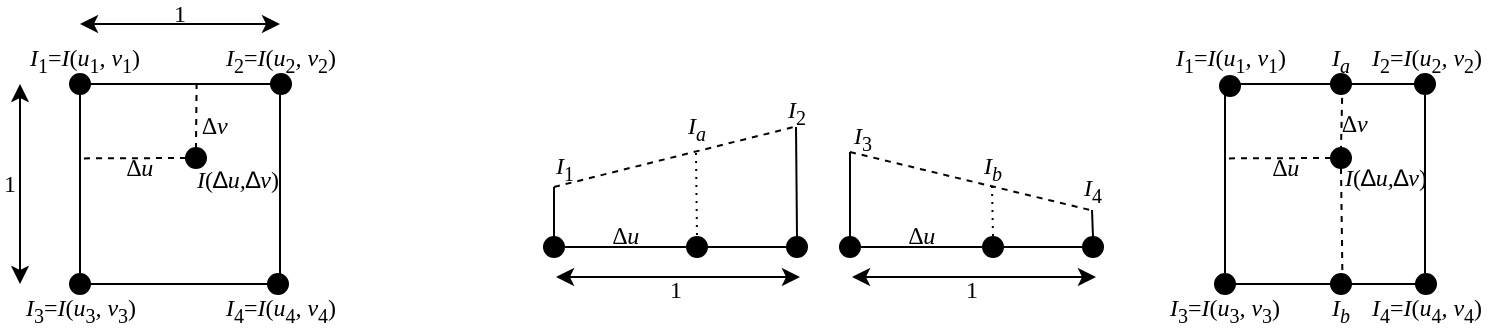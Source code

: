 <mxfile version="23.1.5" type="device">
  <diagram name="Pagina-1" id="2E39NDmfMYuv_2c8OxZy">
    <mxGraphModel dx="819" dy="478" grid="1" gridSize="10" guides="1" tooltips="1" connect="1" arrows="1" fold="1" page="1" pageScale="1" pageWidth="827" pageHeight="1169" math="0" shadow="0">
      <root>
        <mxCell id="0" />
        <mxCell id="1" parent="0" />
        <mxCell id="YHuVpkroIluG6QRTz7fR-1" value="" style="rounded=0;whiteSpace=wrap;html=1;fillColor=none;" vertex="1" parent="1">
          <mxGeometry x="712.5" y="400" width="100" height="100" as="geometry" />
        </mxCell>
        <mxCell id="YHuVpkroIluG6QRTz7fR-2" value="" style="ellipse;whiteSpace=wrap;html=1;aspect=fixed;fillColor=#000000;" vertex="1" parent="1">
          <mxGeometry x="710" y="396" width="10" height="10" as="geometry" />
        </mxCell>
        <mxCell id="YHuVpkroIluG6QRTz7fR-3" value="" style="ellipse;whiteSpace=wrap;html=1;aspect=fixed;fillColor=#000000;" vertex="1" parent="1">
          <mxGeometry x="707.5" y="495" width="10" height="10" as="geometry" />
        </mxCell>
        <mxCell id="YHuVpkroIluG6QRTz7fR-4" value="" style="ellipse;whiteSpace=wrap;html=1;aspect=fixed;fillColor=#000000;" vertex="1" parent="1">
          <mxGeometry x="807.5" y="395" width="10" height="10" as="geometry" />
        </mxCell>
        <mxCell id="YHuVpkroIluG6QRTz7fR-5" value="" style="ellipse;whiteSpace=wrap;html=1;aspect=fixed;fillColor=#000000;" vertex="1" parent="1">
          <mxGeometry x="808" y="495" width="10" height="10" as="geometry" />
        </mxCell>
        <mxCell id="YHuVpkroIluG6QRTz7fR-7" value="" style="endArrow=none;dashed=1;html=1;rounded=0;entryX=0.5;entryY=0;entryDx=0;entryDy=0;exitX=0.583;exitY=-0.005;exitDx=0;exitDy=0;exitPerimeter=0;" edge="1" parent="1" source="YHuVpkroIluG6QRTz7fR-46" target="YHuVpkroIluG6QRTz7fR-6">
          <mxGeometry width="50" height="50" relative="1" as="geometry">
            <mxPoint x="765" y="450" as="sourcePoint" />
            <mxPoint x="815" y="400" as="targetPoint" />
          </mxGeometry>
        </mxCell>
        <mxCell id="YHuVpkroIluG6QRTz7fR-8" value="" style="endArrow=none;dashed=1;html=1;rounded=0;entryX=-0.007;entryY=0.372;entryDx=0;entryDy=0;exitX=0;exitY=0.5;exitDx=0;exitDy=0;entryPerimeter=0;" edge="1" parent="1" source="YHuVpkroIluG6QRTz7fR-6" target="YHuVpkroIluG6QRTz7fR-1">
          <mxGeometry width="50" height="50" relative="1" as="geometry">
            <mxPoint x="795" y="410" as="sourcePoint" />
            <mxPoint x="795" y="436" as="targetPoint" />
          </mxGeometry>
        </mxCell>
        <mxCell id="YHuVpkroIluG6QRTz7fR-9" value="&lt;font face=&quot;Computer modern&quot;&gt;∆&lt;i&gt;v&lt;/i&gt;&lt;/font&gt;" style="text;html=1;align=center;verticalAlign=middle;whiteSpace=wrap;rounded=0;" vertex="1" parent="1">
          <mxGeometry x="770" y="400" width="15" height="40" as="geometry" />
        </mxCell>
        <mxCell id="YHuVpkroIluG6QRTz7fR-10" value="&lt;font face=&quot;Computer modern&quot;&gt;∆&lt;i&gt;u&lt;/i&gt;&lt;/font&gt;" style="text;html=1;align=center;verticalAlign=middle;whiteSpace=wrap;rounded=0;" vertex="1" parent="1">
          <mxGeometry x="712.5" y="437" width="60" height="9" as="geometry" />
        </mxCell>
        <mxCell id="YHuVpkroIluG6QRTz7fR-11" value="&lt;font face=&quot;Computer modern&quot;&gt;&lt;i&gt;I&lt;/i&gt;&lt;sub style=&quot;&quot;&gt;1&lt;/sub&gt;=&lt;i&gt;I&lt;/i&gt;(&lt;i&gt;u&lt;/i&gt;&lt;sub style=&quot;&quot;&gt;1&lt;/sub&gt;&lt;i&gt;, v&lt;/i&gt;&lt;sub style=&quot;&quot;&gt;1&lt;/sub&gt;)&lt;/font&gt;" style="text;html=1;align=center;verticalAlign=middle;whiteSpace=wrap;rounded=0;" vertex="1" parent="1">
          <mxGeometry x="682.5" y="380" width="65" height="15" as="geometry" />
        </mxCell>
        <mxCell id="YHuVpkroIluG6QRTz7fR-12" value="&lt;font face=&quot;Computer modern&quot;&gt;&lt;i&gt;I&lt;/i&gt;&lt;sub style=&quot;&quot;&gt;2&lt;/sub&gt;=&lt;i&gt;I&lt;/i&gt;(&lt;i&gt;u&lt;/i&gt;&lt;sub style=&quot;&quot;&gt;2&lt;/sub&gt;&lt;i&gt;, v&lt;/i&gt;&lt;sub style=&quot;&quot;&gt;2&lt;/sub&gt;)&lt;/font&gt;" style="text;html=1;align=center;verticalAlign=middle;whiteSpace=wrap;rounded=0;" vertex="1" parent="1">
          <mxGeometry x="780.5" y="380" width="65" height="15" as="geometry" />
        </mxCell>
        <mxCell id="YHuVpkroIluG6QRTz7fR-13" value="&lt;font face=&quot;Computer modern&quot;&gt;&lt;i&gt;I&lt;/i&gt;&lt;sub style=&quot;&quot;&gt;4&lt;/sub&gt;=&lt;i&gt;I&lt;/i&gt;(&lt;i&gt;u&lt;/i&gt;&lt;sub style=&quot;&quot;&gt;4&lt;/sub&gt;&lt;i&gt;, v&lt;/i&gt;&lt;sub style=&quot;&quot;&gt;4&lt;/sub&gt;)&lt;/font&gt;" style="text;html=1;align=center;verticalAlign=middle;whiteSpace=wrap;rounded=0;" vertex="1" parent="1">
          <mxGeometry x="780.5" y="505" width="65" height="15" as="geometry" />
        </mxCell>
        <mxCell id="YHuVpkroIluG6QRTz7fR-14" value="&lt;font face=&quot;Computer modern&quot;&gt;&lt;i&gt;I&lt;/i&gt;&lt;sub style=&quot;&quot;&gt;3&lt;/sub&gt;=&lt;i&gt;I&lt;/i&gt;(&lt;i&gt;u&lt;/i&gt;&lt;sub style=&quot;&quot;&gt;3&lt;/sub&gt;&lt;i&gt;, v&lt;/i&gt;&lt;sub style=&quot;&quot;&gt;3&lt;/sub&gt;)&lt;/font&gt;" style="text;html=1;align=center;verticalAlign=middle;whiteSpace=wrap;rounded=0;" vertex="1" parent="1">
          <mxGeometry x="680" y="505" width="65" height="15" as="geometry" />
        </mxCell>
        <mxCell id="YHuVpkroIluG6QRTz7fR-16" value="&lt;font face=&quot;Computer modern&quot;&gt;&lt;i&gt;I&lt;/i&gt;(&lt;/font&gt;∆&lt;font face=&quot;Computer modern&quot;&gt;&lt;i&gt;u&lt;/i&gt;&lt;i&gt;,&lt;/i&gt;&lt;/font&gt;∆&lt;font face=&quot;Computer modern&quot;&gt;&lt;i&gt;v&lt;/i&gt;)&lt;/font&gt;" style="text;html=1;align=center;verticalAlign=middle;whiteSpace=wrap;rounded=0;" vertex="1" parent="1">
          <mxGeometry x="767.5" y="439" width="50" height="15" as="geometry" />
        </mxCell>
        <mxCell id="YHuVpkroIluG6QRTz7fR-18" value="" style="endArrow=none;dashed=1;html=1;rounded=0;exitX=0.5;exitY=1;exitDx=0;exitDy=0;entryX=0.583;entryY=1.004;entryDx=0;entryDy=0;entryPerimeter=0;" edge="1" parent="1" source="YHuVpkroIluG6QRTz7fR-44" target="YHuVpkroIluG6QRTz7fR-1">
          <mxGeometry width="50" height="50" relative="1" as="geometry">
            <mxPoint x="785" y="470" as="sourcePoint" />
            <mxPoint x="745" y="510" as="targetPoint" />
          </mxGeometry>
        </mxCell>
        <mxCell id="YHuVpkroIluG6QRTz7fR-6" value="" style="ellipse;whiteSpace=wrap;html=1;aspect=fixed;fillColor=#000000;" vertex="1" parent="1">
          <mxGeometry x="765.5" y="432" width="10" height="10" as="geometry" />
        </mxCell>
        <mxCell id="YHuVpkroIluG6QRTz7fR-20" value="" style="rounded=0;whiteSpace=wrap;html=1;fillColor=none;" vertex="1" parent="1">
          <mxGeometry x="140" y="400" width="100" height="100" as="geometry" />
        </mxCell>
        <mxCell id="YHuVpkroIluG6QRTz7fR-21" value="" style="ellipse;whiteSpace=wrap;html=1;aspect=fixed;fillColor=#000000;" vertex="1" parent="1">
          <mxGeometry x="135" y="395" width="10" height="10" as="geometry" />
        </mxCell>
        <mxCell id="YHuVpkroIluG6QRTz7fR-22" value="" style="ellipse;whiteSpace=wrap;html=1;aspect=fixed;fillColor=#000000;" vertex="1" parent="1">
          <mxGeometry x="135" y="495" width="10" height="10" as="geometry" />
        </mxCell>
        <mxCell id="YHuVpkroIluG6QRTz7fR-23" value="" style="ellipse;whiteSpace=wrap;html=1;aspect=fixed;fillColor=#000000;" vertex="1" parent="1">
          <mxGeometry x="235.5" y="395" width="10" height="10" as="geometry" />
        </mxCell>
        <mxCell id="YHuVpkroIluG6QRTz7fR-24" value="" style="ellipse;whiteSpace=wrap;html=1;aspect=fixed;fillColor=#000000;" vertex="1" parent="1">
          <mxGeometry x="234" y="495" width="10" height="10" as="geometry" />
        </mxCell>
        <mxCell id="YHuVpkroIluG6QRTz7fR-25" value="" style="endArrow=none;dashed=1;html=1;rounded=0;entryX=0.5;entryY=0;entryDx=0;entryDy=0;exitX=0.583;exitY=-0.005;exitDx=0;exitDy=0;exitPerimeter=0;" edge="1" parent="1" source="YHuVpkroIluG6QRTz7fR-20" target="YHuVpkroIluG6QRTz7fR-35">
          <mxGeometry width="50" height="50" relative="1" as="geometry">
            <mxPoint x="192.5" y="450" as="sourcePoint" />
            <mxPoint x="242.5" y="400" as="targetPoint" />
          </mxGeometry>
        </mxCell>
        <mxCell id="YHuVpkroIluG6QRTz7fR-26" value="" style="endArrow=none;dashed=1;html=1;rounded=0;entryX=-0.007;entryY=0.372;entryDx=0;entryDy=0;exitX=0;exitY=0.5;exitDx=0;exitDy=0;entryPerimeter=0;" edge="1" parent="1" source="YHuVpkroIluG6QRTz7fR-35" target="YHuVpkroIluG6QRTz7fR-20">
          <mxGeometry width="50" height="50" relative="1" as="geometry">
            <mxPoint x="222.5" y="410" as="sourcePoint" />
            <mxPoint x="222.5" y="436" as="targetPoint" />
          </mxGeometry>
        </mxCell>
        <mxCell id="YHuVpkroIluG6QRTz7fR-27" value="&lt;font face=&quot;Computer modern&quot;&gt;∆&lt;i&gt;v&lt;/i&gt;&lt;/font&gt;" style="text;html=1;align=center;verticalAlign=middle;whiteSpace=wrap;rounded=0;" vertex="1" parent="1">
          <mxGeometry x="200" y="401" width="15" height="39" as="geometry" />
        </mxCell>
        <mxCell id="YHuVpkroIluG6QRTz7fR-28" value="&lt;font face=&quot;Computer modern&quot;&gt;∆&lt;i&gt;u&lt;/i&gt;&lt;/font&gt;" style="text;html=1;align=center;verticalAlign=middle;whiteSpace=wrap;rounded=0;" vertex="1" parent="1">
          <mxGeometry x="140" y="437" width="60" height="9" as="geometry" />
        </mxCell>
        <mxCell id="YHuVpkroIluG6QRTz7fR-29" value="&lt;font face=&quot;Computer modern&quot;&gt;&lt;i&gt;I&lt;/i&gt;&lt;sub style=&quot;&quot;&gt;1&lt;/sub&gt;=&lt;i&gt;I&lt;/i&gt;(&lt;i&gt;u&lt;/i&gt;&lt;sub style=&quot;&quot;&gt;1&lt;/sub&gt;&lt;i&gt;, v&lt;/i&gt;&lt;sub style=&quot;&quot;&gt;1&lt;/sub&gt;)&lt;/font&gt;" style="text;html=1;align=center;verticalAlign=middle;whiteSpace=wrap;rounded=0;" vertex="1" parent="1">
          <mxGeometry x="110" y="380" width="65" height="15" as="geometry" />
        </mxCell>
        <mxCell id="YHuVpkroIluG6QRTz7fR-30" value="&lt;font face=&quot;Computer modern&quot;&gt;&lt;i&gt;I&lt;/i&gt;&lt;sub style=&quot;&quot;&gt;2&lt;/sub&gt;=&lt;i&gt;I&lt;/i&gt;(&lt;i&gt;u&lt;/i&gt;&lt;sub style=&quot;&quot;&gt;2&lt;/sub&gt;&lt;i&gt;, v&lt;/i&gt;&lt;sub style=&quot;&quot;&gt;2&lt;/sub&gt;)&lt;/font&gt;" style="text;html=1;align=center;verticalAlign=middle;whiteSpace=wrap;rounded=0;" vertex="1" parent="1">
          <mxGeometry x="208" y="380" width="65" height="15" as="geometry" />
        </mxCell>
        <mxCell id="YHuVpkroIluG6QRTz7fR-31" value="&lt;font face=&quot;Computer modern&quot;&gt;&lt;i&gt;I&lt;/i&gt;&lt;sub style=&quot;&quot;&gt;4&lt;/sub&gt;=&lt;i&gt;I&lt;/i&gt;(&lt;i&gt;u&lt;/i&gt;&lt;sub style=&quot;&quot;&gt;4&lt;/sub&gt;&lt;i&gt;, v&lt;/i&gt;&lt;sub style=&quot;&quot;&gt;4&lt;/sub&gt;)&lt;/font&gt;" style="text;html=1;align=center;verticalAlign=middle;whiteSpace=wrap;rounded=0;" vertex="1" parent="1">
          <mxGeometry x="208" y="505" width="65" height="15" as="geometry" />
        </mxCell>
        <mxCell id="YHuVpkroIluG6QRTz7fR-32" value="&lt;font face=&quot;Computer modern&quot;&gt;&lt;i&gt;I&lt;/i&gt;&lt;sub style=&quot;&quot;&gt;3&lt;/sub&gt;=&lt;i&gt;I&lt;/i&gt;(&lt;i&gt;u&lt;/i&gt;&lt;sub style=&quot;&quot;&gt;3&lt;/sub&gt;&lt;i&gt;, v&lt;/i&gt;&lt;sub style=&quot;&quot;&gt;3&lt;/sub&gt;)&lt;/font&gt;" style="text;html=1;align=center;verticalAlign=middle;whiteSpace=wrap;rounded=0;" vertex="1" parent="1">
          <mxGeometry x="107.5" y="505" width="65" height="15" as="geometry" />
        </mxCell>
        <mxCell id="YHuVpkroIluG6QRTz7fR-33" value="&lt;font face=&quot;Computer modern&quot;&gt;&lt;i&gt;I&lt;/i&gt;(&lt;/font&gt;∆&lt;font face=&quot;Computer modern&quot;&gt;&lt;i&gt;u&lt;/i&gt;&lt;i&gt;,&lt;/i&gt;&lt;/font&gt;∆&lt;font face=&quot;Computer modern&quot;&gt;&lt;i&gt;v&lt;/i&gt;)&lt;/font&gt;" style="text;html=1;align=center;verticalAlign=middle;whiteSpace=wrap;rounded=0;" vertex="1" parent="1">
          <mxGeometry x="194" y="440" width="50" height="15" as="geometry" />
        </mxCell>
        <mxCell id="YHuVpkroIluG6QRTz7fR-35" value="" style="ellipse;whiteSpace=wrap;html=1;aspect=fixed;fillColor=#000000;" vertex="1" parent="1">
          <mxGeometry x="193" y="432" width="10" height="10" as="geometry" />
        </mxCell>
        <mxCell id="YHuVpkroIluG6QRTz7fR-37" value="&lt;font face=&quot;Computer modern&quot;&gt;&lt;i&gt;I&lt;/i&gt;&lt;sub style=&quot;&quot;&gt;&lt;i&gt;b&lt;/i&gt;&lt;/sub&gt;&lt;/font&gt;" style="text;html=1;align=center;verticalAlign=middle;whiteSpace=wrap;rounded=0;" vertex="1" parent="1">
          <mxGeometry x="738" y="505" width="65" height="15" as="geometry" />
        </mxCell>
        <mxCell id="YHuVpkroIluG6QRTz7fR-38" value="&lt;font face=&quot;Computer modern&quot;&gt;&lt;i&gt;I&lt;/i&gt;&lt;sub style=&quot;&quot;&gt;&lt;i&gt;a&lt;/i&gt;&lt;/sub&gt;&lt;/font&gt;" style="text;html=1;align=center;verticalAlign=middle;whiteSpace=wrap;rounded=0;" vertex="1" parent="1">
          <mxGeometry x="738" y="380" width="65" height="15" as="geometry" />
        </mxCell>
        <mxCell id="YHuVpkroIluG6QRTz7fR-39" value="" style="endArrow=classic;startArrow=classic;html=1;rounded=0;entryX=1;entryY=1;entryDx=0;entryDy=0;" edge="1" parent="1" target="YHuVpkroIluG6QRTz7fR-41">
          <mxGeometry width="50" height="50" relative="1" as="geometry">
            <mxPoint x="140" y="370" as="sourcePoint" />
            <mxPoint x="260" y="370" as="targetPoint" />
          </mxGeometry>
        </mxCell>
        <mxCell id="YHuVpkroIluG6QRTz7fR-41" value="&lt;font face=&quot;Computer modern&quot;&gt;1&lt;/font&gt;" style="text;html=1;align=center;verticalAlign=middle;whiteSpace=wrap;rounded=0;" vertex="1" parent="1">
          <mxGeometry x="140" y="360" width="100" height="10" as="geometry" />
        </mxCell>
        <mxCell id="YHuVpkroIluG6QRTz7fR-42" value="" style="endArrow=classic;startArrow=classic;html=1;rounded=0;exitX=1;exitY=1;exitDx=0;exitDy=0;" edge="1" parent="1" source="YHuVpkroIluG6QRTz7fR-43">
          <mxGeometry width="50" height="50" relative="1" as="geometry">
            <mxPoint x="110" y="520" as="sourcePoint" />
            <mxPoint x="110" y="400" as="targetPoint" />
          </mxGeometry>
        </mxCell>
        <mxCell id="YHuVpkroIluG6QRTz7fR-43" value="&lt;font face=&quot;Computer modern&quot;&gt;1&lt;/font&gt;" style="text;html=1;align=center;verticalAlign=middle;whiteSpace=wrap;rounded=0;" vertex="1" parent="1">
          <mxGeometry x="100" y="400" width="10" height="100" as="geometry" />
        </mxCell>
        <mxCell id="YHuVpkroIluG6QRTz7fR-45" value="" style="endArrow=none;dashed=1;html=1;rounded=0;exitX=0.5;exitY=1;exitDx=0;exitDy=0;entryX=0.583;entryY=1.004;entryDx=0;entryDy=0;entryPerimeter=0;" edge="1" parent="1" source="YHuVpkroIluG6QRTz7fR-6" target="YHuVpkroIluG6QRTz7fR-44">
          <mxGeometry width="50" height="50" relative="1" as="geometry">
            <mxPoint x="785" y="450" as="sourcePoint" />
            <mxPoint x="785" y="520" as="targetPoint" />
          </mxGeometry>
        </mxCell>
        <mxCell id="YHuVpkroIluG6QRTz7fR-44" value="" style="ellipse;whiteSpace=wrap;html=1;aspect=fixed;fillColor=#000000;" vertex="1" parent="1">
          <mxGeometry x="765.5" y="495" width="10" height="10" as="geometry" />
        </mxCell>
        <mxCell id="YHuVpkroIluG6QRTz7fR-47" value="" style="ellipse;whiteSpace=wrap;html=1;aspect=fixed;fillColor=#000000;" vertex="1" parent="1">
          <mxGeometry x="372" y="476.5" width="10" height="10" as="geometry" />
        </mxCell>
        <mxCell id="YHuVpkroIluG6QRTz7fR-48" value="" style="ellipse;whiteSpace=wrap;html=1;aspect=fixed;fillColor=#000000;" vertex="1" parent="1">
          <mxGeometry x="493.5" y="476.5" width="10" height="10" as="geometry" />
        </mxCell>
        <mxCell id="YHuVpkroIluG6QRTz7fR-49" value="&lt;font face=&quot;Computer modern&quot;&gt;&lt;i&gt;I&lt;/i&gt;&lt;sub style=&quot;&quot;&gt;1&lt;/sub&gt;&lt;/font&gt;" style="text;html=1;align=center;verticalAlign=middle;whiteSpace=wrap;rounded=0;" vertex="1" parent="1">
          <mxGeometry x="350" y="434" width="65" height="15" as="geometry" />
        </mxCell>
        <mxCell id="YHuVpkroIluG6QRTz7fR-50" value="&lt;font face=&quot;Computer modern&quot;&gt;&lt;i&gt;I&lt;/i&gt;&lt;sub style=&quot;&quot;&gt;2&lt;/sub&gt;&lt;/font&gt;" style="text;html=1;align=center;verticalAlign=middle;whiteSpace=wrap;rounded=0;" vertex="1" parent="1">
          <mxGeometry x="478" y="406" width="41" height="15" as="geometry" />
        </mxCell>
        <mxCell id="YHuVpkroIluG6QRTz7fR-51" value="&lt;font face=&quot;Computer modern&quot;&gt;&lt;i&gt;I&lt;/i&gt;&lt;sub style=&quot;&quot;&gt;&lt;i&gt;a&lt;/i&gt;&lt;/sub&gt;&lt;/font&gt;" style="text;html=1;align=center;verticalAlign=middle;whiteSpace=wrap;rounded=0;" vertex="1" parent="1">
          <mxGeometry x="416" y="414.5" width="65" height="15" as="geometry" />
        </mxCell>
        <mxCell id="YHuVpkroIluG6QRTz7fR-52" value="" style="ellipse;whiteSpace=wrap;html=1;aspect=fixed;fillColor=#000000;" vertex="1" parent="1">
          <mxGeometry x="443.5" y="476.5" width="10" height="10" as="geometry" />
        </mxCell>
        <mxCell id="YHuVpkroIluG6QRTz7fR-53" value="" style="endArrow=none;html=1;rounded=0;entryX=0;entryY=0.5;entryDx=0;entryDy=0;" edge="1" parent="1" source="YHuVpkroIluG6QRTz7fR-47" target="YHuVpkroIluG6QRTz7fR-48">
          <mxGeometry width="50" height="50" relative="1" as="geometry">
            <mxPoint x="307" y="461.5" as="sourcePoint" />
            <mxPoint x="357" y="411.5" as="targetPoint" />
          </mxGeometry>
        </mxCell>
        <mxCell id="YHuVpkroIluG6QRTz7fR-54" value="" style="endArrow=none;html=1;rounded=0;exitX=0.5;exitY=0;exitDx=0;exitDy=0;" edge="1" parent="1" source="YHuVpkroIluG6QRTz7fR-47">
          <mxGeometry width="50" height="50" relative="1" as="geometry">
            <mxPoint x="378" y="482.5" as="sourcePoint" />
            <mxPoint x="377" y="451.5" as="targetPoint" />
          </mxGeometry>
        </mxCell>
        <mxCell id="YHuVpkroIluG6QRTz7fR-55" value="" style="endArrow=none;html=1;rounded=0;exitX=0.5;exitY=0;exitDx=0;exitDy=0;" edge="1" parent="1" source="YHuVpkroIluG6QRTz7fR-48">
          <mxGeometry width="50" height="50" relative="1" as="geometry">
            <mxPoint x="417" y="461.5" as="sourcePoint" />
            <mxPoint x="498" y="421.5" as="targetPoint" />
          </mxGeometry>
        </mxCell>
        <mxCell id="YHuVpkroIluG6QRTz7fR-56" value="" style="endArrow=none;dashed=1;html=1;rounded=0;" edge="1" parent="1">
          <mxGeometry width="50" height="50" relative="1" as="geometry">
            <mxPoint x="377" y="451.5" as="sourcePoint" />
            <mxPoint x="497" y="421.5" as="targetPoint" />
          </mxGeometry>
        </mxCell>
        <mxCell id="YHuVpkroIluG6QRTz7fR-57" value="" style="endArrow=none;dashed=1;html=1;dashPattern=1 3;strokeWidth=1;rounded=0;entryX=0.5;entryY=0;entryDx=0;entryDy=0;" edge="1" parent="1" target="YHuVpkroIluG6QRTz7fR-52">
          <mxGeometry width="50" height="50" relative="1" as="geometry">
            <mxPoint x="448" y="434.5" as="sourcePoint" />
            <mxPoint x="487" y="441.5" as="targetPoint" />
          </mxGeometry>
        </mxCell>
        <mxCell id="YHuVpkroIluG6QRTz7fR-59" value="&lt;font face=&quot;Computer modern&quot;&gt;∆&lt;i&gt;u&lt;/i&gt;&lt;/font&gt;" style="text;html=1;align=center;verticalAlign=middle;whiteSpace=wrap;rounded=0;" vertex="1" parent="1">
          <mxGeometry x="378" y="471.5" width="70" height="9" as="geometry" />
        </mxCell>
        <mxCell id="YHuVpkroIluG6QRTz7fR-60" value="" style="endArrow=classic;startArrow=classic;html=1;rounded=0;" edge="1" parent="1">
          <mxGeometry width="50" height="50" relative="1" as="geometry">
            <mxPoint x="378" y="496.5" as="sourcePoint" />
            <mxPoint x="500" y="496.5" as="targetPoint" />
          </mxGeometry>
        </mxCell>
        <mxCell id="YHuVpkroIluG6QRTz7fR-61" value="&lt;font face=&quot;Computer modern&quot;&gt;1&lt;/font&gt;" style="text;html=1;align=center;verticalAlign=middle;whiteSpace=wrap;rounded=0;" vertex="1" parent="1">
          <mxGeometry x="378" y="497.5" width="120" height="10" as="geometry" />
        </mxCell>
        <mxCell id="YHuVpkroIluG6QRTz7fR-106" value="" style="ellipse;whiteSpace=wrap;html=1;aspect=fixed;fillColor=#000000;" vertex="1" parent="1">
          <mxGeometry x="520" y="476.5" width="10" height="10" as="geometry" />
        </mxCell>
        <mxCell id="YHuVpkroIluG6QRTz7fR-107" value="" style="ellipse;whiteSpace=wrap;html=1;aspect=fixed;fillColor=#000000;" vertex="1" parent="1">
          <mxGeometry x="641.5" y="476.5" width="10" height="10" as="geometry" />
        </mxCell>
        <mxCell id="YHuVpkroIluG6QRTz7fR-108" value="&lt;font face=&quot;Computer modern&quot;&gt;&lt;i&gt;I&lt;/i&gt;&lt;sub style=&quot;&quot;&gt;3&lt;/sub&gt;&lt;/font&gt;" style="text;html=1;align=center;verticalAlign=middle;whiteSpace=wrap;rounded=0;" vertex="1" parent="1">
          <mxGeometry x="499" y="419" width="65" height="15" as="geometry" />
        </mxCell>
        <mxCell id="YHuVpkroIluG6QRTz7fR-109" value="&lt;font face=&quot;Computer modern&quot;&gt;&lt;i&gt;I&lt;/i&gt;&lt;sub style=&quot;&quot;&gt;4&lt;/sub&gt;&lt;/font&gt;" style="text;html=1;align=center;verticalAlign=middle;whiteSpace=wrap;rounded=0;" vertex="1" parent="1">
          <mxGeometry x="626" y="445" width="41" height="15" as="geometry" />
        </mxCell>
        <mxCell id="YHuVpkroIluG6QRTz7fR-110" value="&lt;font face=&quot;Computer modern&quot;&gt;&lt;i&gt;I&lt;/i&gt;&lt;sub style=&quot;&quot;&gt;&lt;i&gt;b&lt;/i&gt;&lt;/sub&gt;&lt;/font&gt;" style="text;html=1;align=center;verticalAlign=middle;whiteSpace=wrap;rounded=0;" vertex="1" parent="1">
          <mxGeometry x="564" y="434" width="65" height="15" as="geometry" />
        </mxCell>
        <mxCell id="YHuVpkroIluG6QRTz7fR-111" value="" style="ellipse;whiteSpace=wrap;html=1;aspect=fixed;fillColor=#000000;" vertex="1" parent="1">
          <mxGeometry x="591.5" y="476.5" width="10" height="10" as="geometry" />
        </mxCell>
        <mxCell id="YHuVpkroIluG6QRTz7fR-112" value="" style="endArrow=none;html=1;rounded=0;entryX=0;entryY=0.5;entryDx=0;entryDy=0;" edge="1" parent="1" source="YHuVpkroIluG6QRTz7fR-106" target="YHuVpkroIluG6QRTz7fR-107">
          <mxGeometry width="50" height="50" relative="1" as="geometry">
            <mxPoint x="455" y="461.5" as="sourcePoint" />
            <mxPoint x="505" y="411.5" as="targetPoint" />
          </mxGeometry>
        </mxCell>
        <mxCell id="YHuVpkroIluG6QRTz7fR-113" value="" style="endArrow=none;html=1;rounded=0;exitX=0.5;exitY=0;exitDx=0;exitDy=0;" edge="1" parent="1" source="YHuVpkroIluG6QRTz7fR-106">
          <mxGeometry width="50" height="50" relative="1" as="geometry">
            <mxPoint x="526" y="482.5" as="sourcePoint" />
            <mxPoint x="525" y="434" as="targetPoint" />
          </mxGeometry>
        </mxCell>
        <mxCell id="YHuVpkroIluG6QRTz7fR-114" value="" style="endArrow=none;html=1;rounded=0;exitX=0.5;exitY=0;exitDx=0;exitDy=0;" edge="1" parent="1" source="YHuVpkroIluG6QRTz7fR-107">
          <mxGeometry width="50" height="50" relative="1" as="geometry">
            <mxPoint x="565" y="461.5" as="sourcePoint" />
            <mxPoint x="646" y="463" as="targetPoint" />
          </mxGeometry>
        </mxCell>
        <mxCell id="YHuVpkroIluG6QRTz7fR-115" value="" style="endArrow=none;dashed=1;html=1;rounded=0;" edge="1" parent="1">
          <mxGeometry width="50" height="50" relative="1" as="geometry">
            <mxPoint x="525" y="434" as="sourcePoint" />
            <mxPoint x="645" y="463" as="targetPoint" />
          </mxGeometry>
        </mxCell>
        <mxCell id="YHuVpkroIluG6QRTz7fR-116" value="" style="endArrow=none;dashed=1;html=1;dashPattern=1 3;strokeWidth=1;rounded=0;entryX=0.5;entryY=0;entryDx=0;entryDy=0;" edge="1" parent="1" target="YHuVpkroIluG6QRTz7fR-111">
          <mxGeometry width="50" height="50" relative="1" as="geometry">
            <mxPoint x="596" y="451" as="sourcePoint" />
            <mxPoint x="635" y="441.5" as="targetPoint" />
          </mxGeometry>
        </mxCell>
        <mxCell id="YHuVpkroIluG6QRTz7fR-117" value="&lt;font face=&quot;Computer modern&quot;&gt;∆&lt;i&gt;u&lt;/i&gt;&lt;/font&gt;" style="text;html=1;align=center;verticalAlign=middle;whiteSpace=wrap;rounded=0;" vertex="1" parent="1">
          <mxGeometry x="526" y="471.5" width="70" height="9" as="geometry" />
        </mxCell>
        <mxCell id="YHuVpkroIluG6QRTz7fR-118" value="" style="endArrow=classic;startArrow=classic;html=1;rounded=0;" edge="1" parent="1">
          <mxGeometry width="50" height="50" relative="1" as="geometry">
            <mxPoint x="526" y="496.5" as="sourcePoint" />
            <mxPoint x="648" y="496.5" as="targetPoint" />
          </mxGeometry>
        </mxCell>
        <mxCell id="YHuVpkroIluG6QRTz7fR-119" value="&lt;font face=&quot;Computer modern&quot;&gt;1&lt;/font&gt;" style="text;html=1;align=center;verticalAlign=middle;whiteSpace=wrap;rounded=0;" vertex="1" parent="1">
          <mxGeometry x="526" y="497.5" width="120" height="10" as="geometry" />
        </mxCell>
        <mxCell id="YHuVpkroIluG6QRTz7fR-120" value="" style="endArrow=none;dashed=1;html=1;rounded=0;entryX=0.5;entryY=0;entryDx=0;entryDy=0;exitX=0.583;exitY=-0.005;exitDx=0;exitDy=0;exitPerimeter=0;" edge="1" parent="1" source="YHuVpkroIluG6QRTz7fR-1" target="YHuVpkroIluG6QRTz7fR-46">
          <mxGeometry width="50" height="50" relative="1" as="geometry">
            <mxPoint x="770.5" y="400" as="sourcePoint" />
            <mxPoint x="770.5" y="432" as="targetPoint" />
          </mxGeometry>
        </mxCell>
        <mxCell id="YHuVpkroIluG6QRTz7fR-46" value="" style="ellipse;whiteSpace=wrap;html=1;aspect=fixed;fillColor=#000000;" vertex="1" parent="1">
          <mxGeometry x="765.5" y="395" width="10" height="10" as="geometry" />
        </mxCell>
      </root>
    </mxGraphModel>
  </diagram>
</mxfile>
